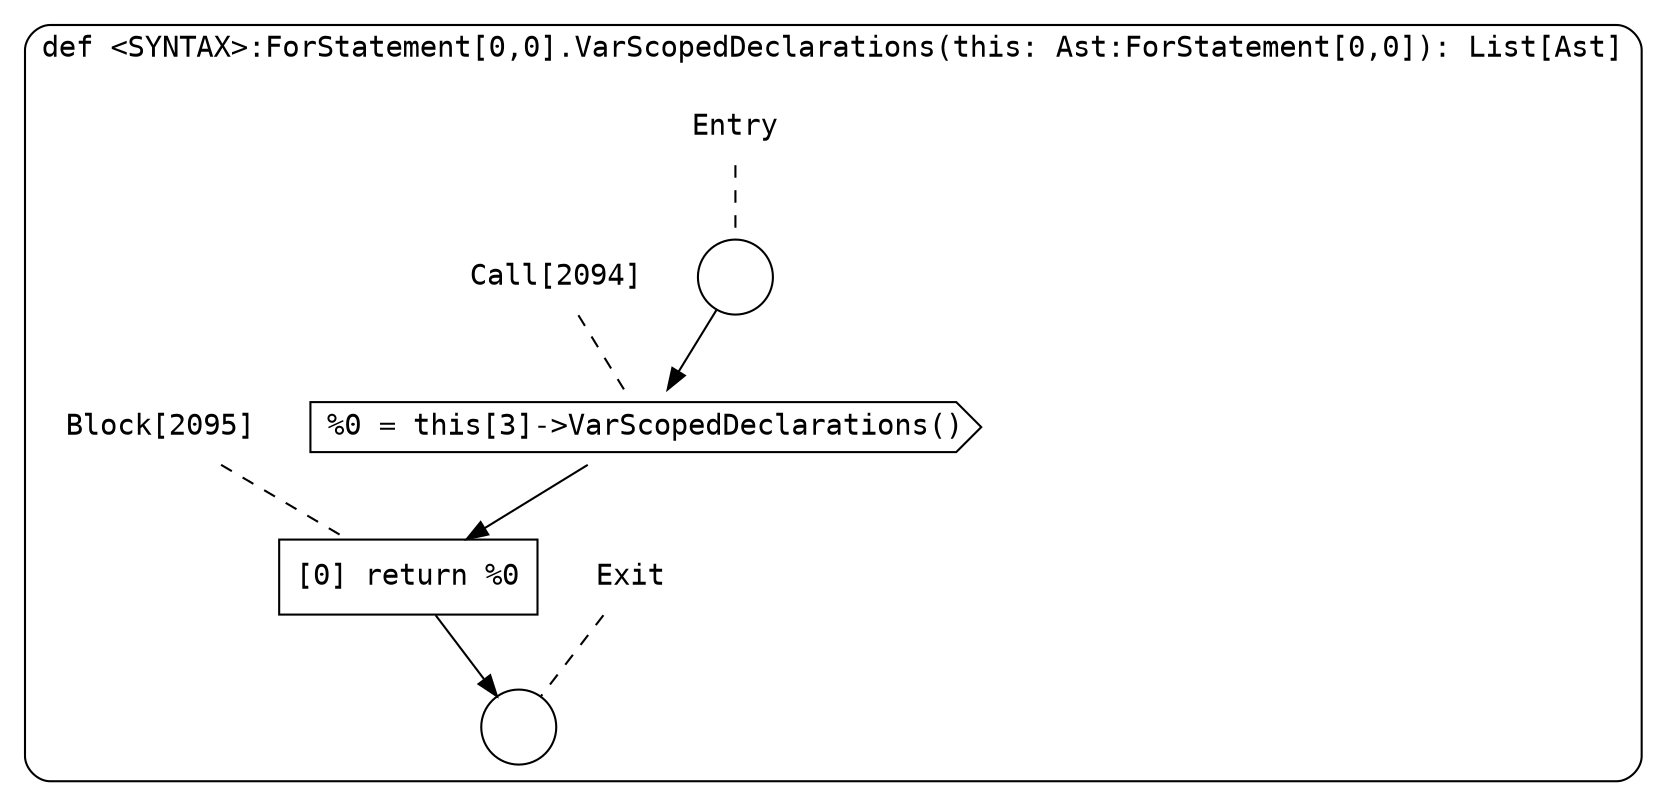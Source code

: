 digraph {
  graph [fontname = "Consolas"]
  node [fontname = "Consolas"]
  edge [fontname = "Consolas"]
  subgraph cluster404 {
    label = "def <SYNTAX>:ForStatement[0,0].VarScopedDeclarations(this: Ast:ForStatement[0,0]): List[Ast]"
    style = rounded
    cluster404_entry_name [shape=none, label=<<font color="black">Entry</font>>]
    cluster404_entry_name -> cluster404_entry [arrowhead=none, color="black", style=dashed]
    cluster404_entry [shape=circle label=" " color="black" fillcolor="white" style=filled]
    cluster404_entry -> node2094 [color="black"]
    cluster404_exit_name [shape=none, label=<<font color="black">Exit</font>>]
    cluster404_exit_name -> cluster404_exit [arrowhead=none, color="black", style=dashed]
    cluster404_exit [shape=circle label=" " color="black" fillcolor="white" style=filled]
    node2094_name [shape=none, label=<<font color="black">Call[2094]</font>>]
    node2094_name -> node2094 [arrowhead=none, color="black", style=dashed]
    node2094 [shape=cds, label=<<font color="black">%0 = this[3]-&gt;VarScopedDeclarations()</font>> color="black" fillcolor="white", style=filled]
    node2094 -> node2095 [color="black"]
    node2095_name [shape=none, label=<<font color="black">Block[2095]</font>>]
    node2095_name -> node2095 [arrowhead=none, color="black", style=dashed]
    node2095 [shape=box, label=<<font color="black">[0] return %0<BR ALIGN="LEFT"/></font>> color="black" fillcolor="white", style=filled]
    node2095 -> cluster404_exit [color="black"]
  }
}